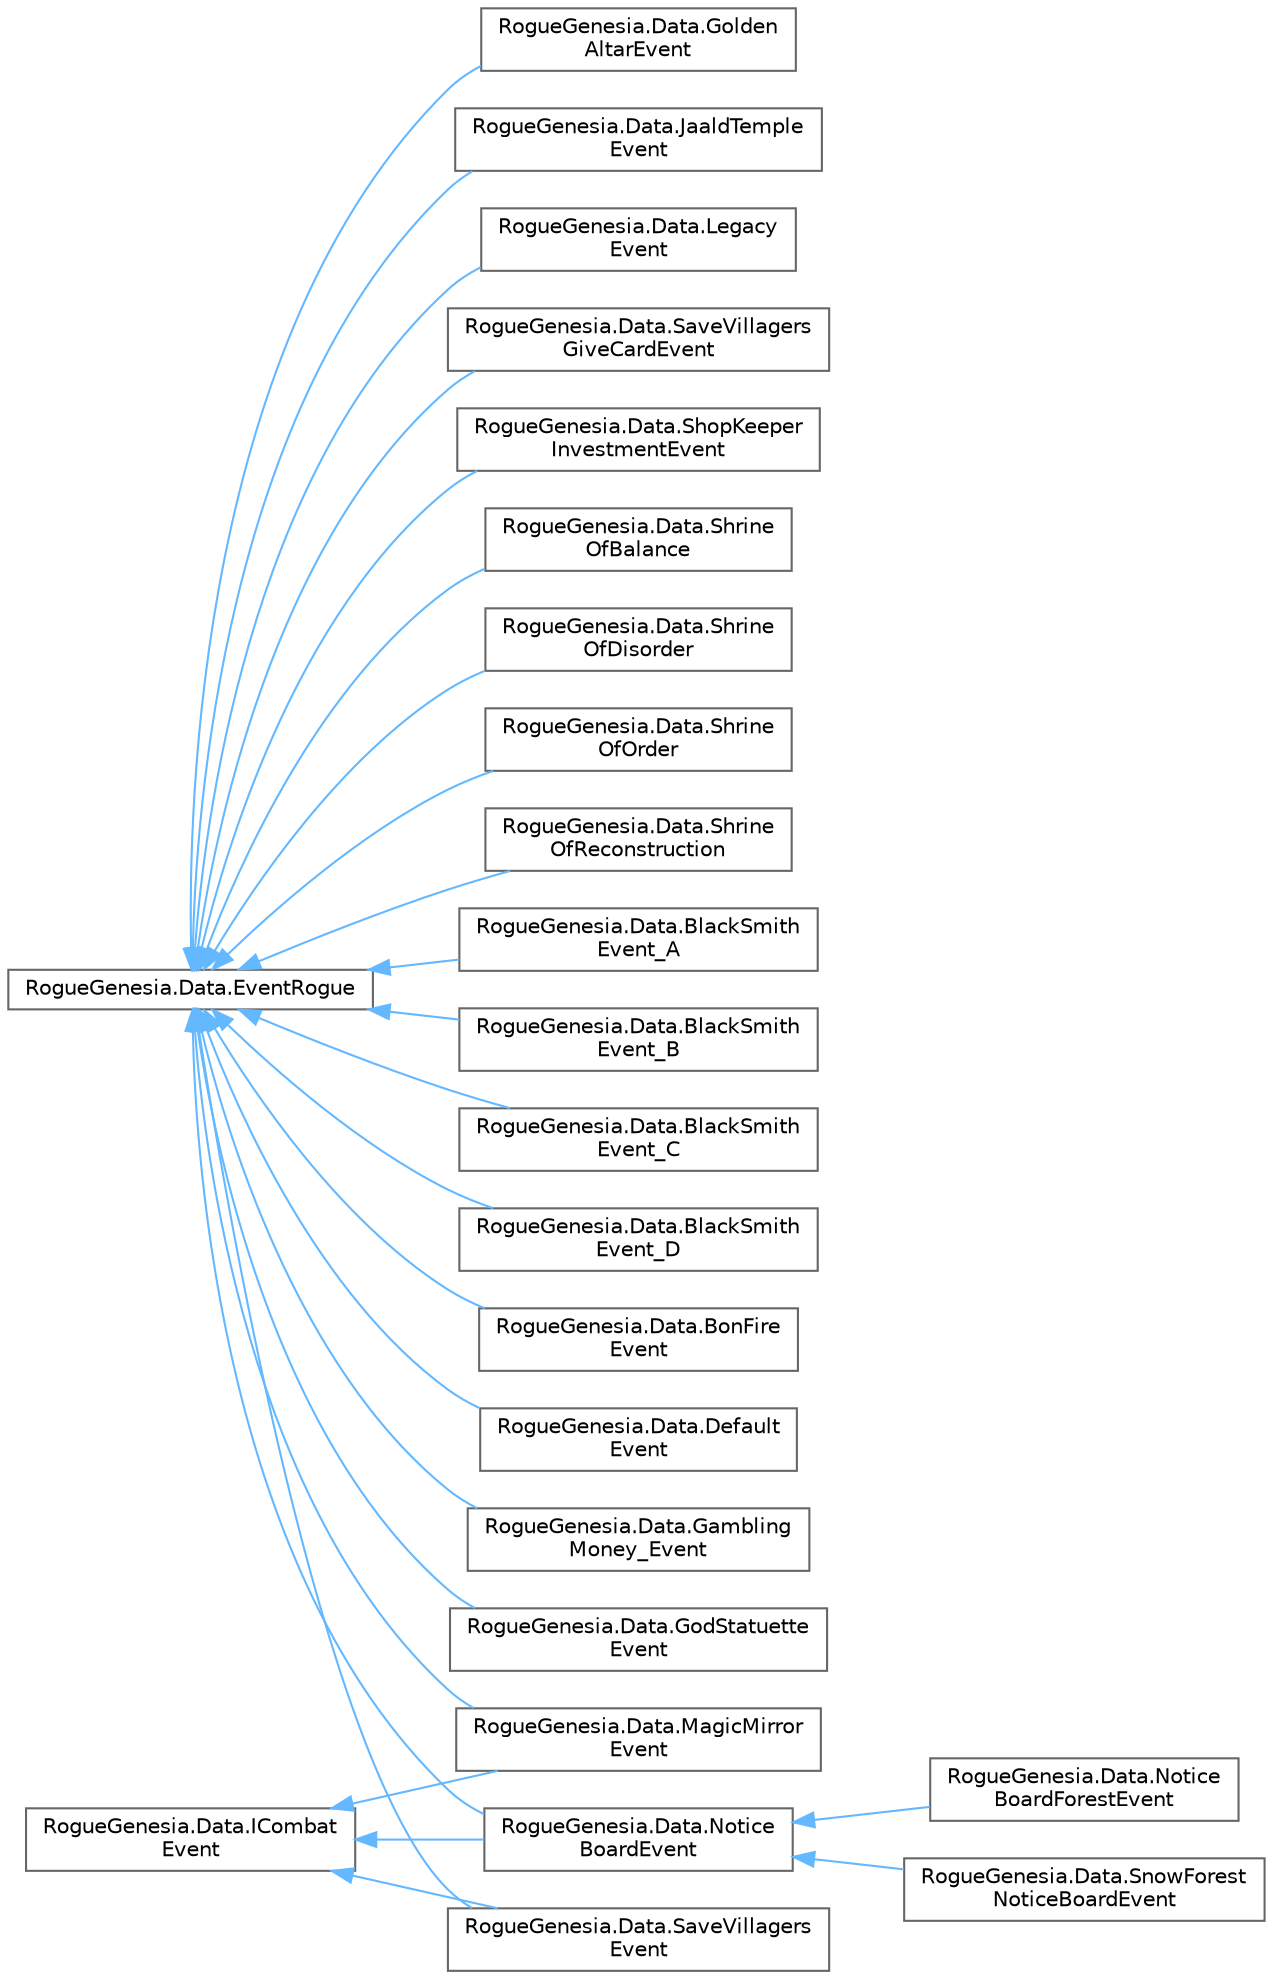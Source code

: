 digraph "Graphical Class Hierarchy"
{
 // LATEX_PDF_SIZE
  bgcolor="transparent";
  edge [fontname=Helvetica,fontsize=10,labelfontname=Helvetica,labelfontsize=10];
  node [fontname=Helvetica,fontsize=10,shape=box,height=0.2,width=0.4];
  rankdir="LR";
  Node0 [label="RogueGenesia.Data.EventRogue",height=0.2,width=0.4,color="grey40", fillcolor="white", style="filled",URL="$class_rogue_genesia_1_1_data_1_1_event_rogue.html",tooltip=" "];
  Node0 -> Node1 [dir="back",color="steelblue1",style="solid"];
  Node1 [label="RogueGenesia.Data.BlackSmith\lEvent_A",height=0.2,width=0.4,color="grey40", fillcolor="white", style="filled",URL="$class_rogue_genesia_1_1_data_1_1_black_smith_event___a.html",tooltip=" "];
  Node0 -> Node2 [dir="back",color="steelblue1",style="solid"];
  Node2 [label="RogueGenesia.Data.BlackSmith\lEvent_B",height=0.2,width=0.4,color="grey40", fillcolor="white", style="filled",URL="$class_rogue_genesia_1_1_data_1_1_black_smith_event___b.html",tooltip=" "];
  Node0 -> Node3 [dir="back",color="steelblue1",style="solid"];
  Node3 [label="RogueGenesia.Data.BlackSmith\lEvent_C",height=0.2,width=0.4,color="grey40", fillcolor="white", style="filled",URL="$class_rogue_genesia_1_1_data_1_1_black_smith_event___c.html",tooltip=" "];
  Node0 -> Node4 [dir="back",color="steelblue1",style="solid"];
  Node4 [label="RogueGenesia.Data.BlackSmith\lEvent_D",height=0.2,width=0.4,color="grey40", fillcolor="white", style="filled",URL="$class_rogue_genesia_1_1_data_1_1_black_smith_event___d.html",tooltip=" "];
  Node0 -> Node5 [dir="back",color="steelblue1",style="solid"];
  Node5 [label="RogueGenesia.Data.BonFire\lEvent",height=0.2,width=0.4,color="grey40", fillcolor="white", style="filled",URL="$class_rogue_genesia_1_1_data_1_1_bon_fire_event.html",tooltip=" "];
  Node0 -> Node6 [dir="back",color="steelblue1",style="solid"];
  Node6 [label="RogueGenesia.Data.Default\lEvent",height=0.2,width=0.4,color="grey40", fillcolor="white", style="filled",URL="$class_rogue_genesia_1_1_data_1_1_default_event.html",tooltip=" "];
  Node0 -> Node7 [dir="back",color="steelblue1",style="solid"];
  Node7 [label="RogueGenesia.Data.Gambling\lMoney_Event",height=0.2,width=0.4,color="grey40", fillcolor="white", style="filled",URL="$class_rogue_genesia_1_1_data_1_1_gambling_money___event.html",tooltip=" "];
  Node0 -> Node8 [dir="back",color="steelblue1",style="solid"];
  Node8 [label="RogueGenesia.Data.GodStatuette\lEvent",height=0.2,width=0.4,color="grey40", fillcolor="white", style="filled",URL="$class_rogue_genesia_1_1_data_1_1_god_statuette_event.html",tooltip=" "];
  Node0 -> Node9 [dir="back",color="steelblue1",style="solid"];
  Node9 [label="RogueGenesia.Data.Golden\lAltarEvent",height=0.2,width=0.4,color="grey40", fillcolor="white", style="filled",URL="$class_rogue_genesia_1_1_data_1_1_golden_altar_event.html",tooltip=" "];
  Node0 -> Node10 [dir="back",color="steelblue1",style="solid"];
  Node10 [label="RogueGenesia.Data.JaaldTemple\lEvent",height=0.2,width=0.4,color="grey40", fillcolor="white", style="filled",URL="$class_rogue_genesia_1_1_data_1_1_jaald_temple_event.html",tooltip=" "];
  Node0 -> Node11 [dir="back",color="steelblue1",style="solid"];
  Node11 [label="RogueGenesia.Data.Legacy\lEvent",height=0.2,width=0.4,color="grey40", fillcolor="white", style="filled",URL="$class_rogue_genesia_1_1_data_1_1_legacy_event.html",tooltip=" "];
  Node0 -> Node12 [dir="back",color="steelblue1",style="solid"];
  Node12 [label="RogueGenesia.Data.MagicMirror\lEvent",height=0.2,width=0.4,color="grey40", fillcolor="white", style="filled",URL="$class_rogue_genesia_1_1_data_1_1_magic_mirror_event.html",tooltip=" "];
  Node0 -> Node14 [dir="back",color="steelblue1",style="solid"];
  Node14 [label="RogueGenesia.Data.Notice\lBoardEvent",height=0.2,width=0.4,color="grey40", fillcolor="white", style="filled",URL="$class_rogue_genesia_1_1_data_1_1_notice_board_event.html",tooltip=" "];
  Node14 -> Node15 [dir="back",color="steelblue1",style="solid"];
  Node15 [label="RogueGenesia.Data.Notice\lBoardForestEvent",height=0.2,width=0.4,color="grey40", fillcolor="white", style="filled",URL="$class_rogue_genesia_1_1_data_1_1_notice_board_forest_event.html",tooltip=" "];
  Node14 -> Node16 [dir="back",color="steelblue1",style="solid"];
  Node16 [label="RogueGenesia.Data.SnowForest\lNoticeBoardEvent",height=0.2,width=0.4,color="grey40", fillcolor="white", style="filled",URL="$class_rogue_genesia_1_1_data_1_1_snow_forest_notice_board_event.html",tooltip=" "];
  Node0 -> Node17 [dir="back",color="steelblue1",style="solid"];
  Node17 [label="RogueGenesia.Data.SaveVillagers\lEvent",height=0.2,width=0.4,color="grey40", fillcolor="white", style="filled",URL="$class_rogue_genesia_1_1_data_1_1_save_villagers_event.html",tooltip=" "];
  Node0 -> Node18 [dir="back",color="steelblue1",style="solid"];
  Node18 [label="RogueGenesia.Data.SaveVillagers\lGiveCardEvent",height=0.2,width=0.4,color="grey40", fillcolor="white", style="filled",URL="$class_rogue_genesia_1_1_data_1_1_save_villagers_give_card_event.html",tooltip=" "];
  Node0 -> Node19 [dir="back",color="steelblue1",style="solid"];
  Node19 [label="RogueGenesia.Data.ShopKeeper\lInvestmentEvent",height=0.2,width=0.4,color="grey40", fillcolor="white", style="filled",URL="$class_rogue_genesia_1_1_data_1_1_shop_keeper_investment_event.html",tooltip=" "];
  Node0 -> Node20 [dir="back",color="steelblue1",style="solid"];
  Node20 [label="RogueGenesia.Data.Shrine\lOfBalance",height=0.2,width=0.4,color="grey40", fillcolor="white", style="filled",URL="$class_rogue_genesia_1_1_data_1_1_shrine_of_balance.html",tooltip=" "];
  Node0 -> Node21 [dir="back",color="steelblue1",style="solid"];
  Node21 [label="RogueGenesia.Data.Shrine\lOfDisorder",height=0.2,width=0.4,color="grey40", fillcolor="white", style="filled",URL="$class_rogue_genesia_1_1_data_1_1_shrine_of_disorder.html",tooltip=" "];
  Node0 -> Node22 [dir="back",color="steelblue1",style="solid"];
  Node22 [label="RogueGenesia.Data.Shrine\lOfOrder",height=0.2,width=0.4,color="grey40", fillcolor="white", style="filled",URL="$class_rogue_genesia_1_1_data_1_1_shrine_of_order.html",tooltip=" "];
  Node0 -> Node23 [dir="back",color="steelblue1",style="solid"];
  Node23 [label="RogueGenesia.Data.Shrine\lOfReconstruction",height=0.2,width=0.4,color="grey40", fillcolor="white", style="filled",URL="$class_rogue_genesia_1_1_data_1_1_shrine_of_reconstruction.html",tooltip=" "];
  Node13 [label="RogueGenesia.Data.ICombat\lEvent",height=0.2,width=0.4,color="grey40", fillcolor="white", style="filled",URL="$interface_rogue_genesia_1_1_data_1_1_i_combat_event.html",tooltip=" "];
  Node13 -> Node12 [dir="back",color="steelblue1",style="solid"];
  Node13 -> Node14 [dir="back",color="steelblue1",style="solid"];
  Node13 -> Node17 [dir="back",color="steelblue1",style="solid"];
}
